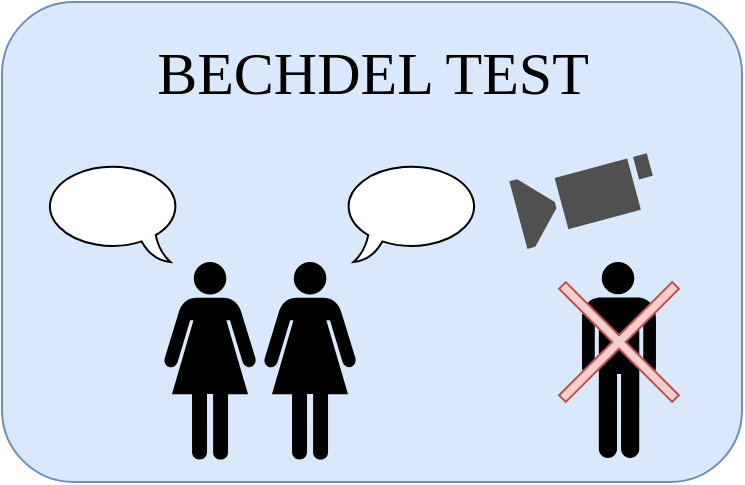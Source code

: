 <mxfile>
    <diagram id="zO2f4YAmhJXQYq2VpmIL" name="Page-1">
        <mxGraphModel dx="529" dy="668" grid="1" gridSize="10" guides="1" tooltips="1" connect="1" arrows="1" fold="1" page="1" pageScale="1" pageWidth="827" pageHeight="1169" math="0" shadow="0">
            <root>
                <mxCell id="0"/>
                <mxCell id="1" parent="0"/>
                <mxCell id="12" value="" style="rounded=1;whiteSpace=wrap;html=1;fillColor=#dae8fc;strokeColor=#6c8ebf;" vertex="1" parent="1">
                    <mxGeometry x="50" y="130" width="370" height="240" as="geometry"/>
                </mxCell>
                <mxCell id="4" value="" style="shape=mxgraph.signs.people.woman_1;html=1;pointerEvents=1;fillColor=#000000;strokeColor=none;verticalLabelPosition=bottom;verticalAlign=top;align=center;" vertex="1" parent="1">
                    <mxGeometry x="130" y="260" width="48" height="100" as="geometry"/>
                </mxCell>
                <mxCell id="5" value="" style="shape=mxgraph.signs.people.woman_1;html=1;pointerEvents=1;fillColor=#000000;strokeColor=none;verticalLabelPosition=bottom;verticalAlign=top;align=center;" vertex="1" parent="1">
                    <mxGeometry x="180" y="260" width="48" height="100" as="geometry"/>
                </mxCell>
                <mxCell id="8" value="" style="whiteSpace=wrap;html=1;shape=mxgraph.basic.oval_callout;flipV=0;flipH=1;" vertex="1" parent="1">
                    <mxGeometry x="70" y="210" width="70" height="50" as="geometry"/>
                </mxCell>
                <mxCell id="9" value="" style="whiteSpace=wrap;html=1;shape=mxgraph.basic.oval_callout;flipV=0;flipH=0;" vertex="1" parent="1">
                    <mxGeometry x="220" y="210" width="70" height="50" as="geometry"/>
                </mxCell>
                <mxCell id="10" value="" style="shape=mxgraph.signs.people.man_1;html=1;pointerEvents=1;fillColor=#000000;strokeColor=none;verticalLabelPosition=bottom;verticalAlign=top;align=center;" vertex="1" parent="1">
                    <mxGeometry x="340" y="260" width="37" height="98" as="geometry"/>
                </mxCell>
                <mxCell id="11" value="" style="shape=cross;whiteSpace=wrap;html=1;rotation=-45;size=0.059;fillColor=#f8cecc;strokeColor=#b85450;" vertex="1" parent="1">
                    <mxGeometry x="318.5" y="260" width="80" height="80" as="geometry"/>
                </mxCell>
                <mxCell id="13" value="&lt;font face=&quot;Verdana&quot; style=&quot;font-size: 30px;&quot;&gt;BECHDEL TEST&lt;/font&gt;" style="text;html=1;strokeColor=none;fillColor=none;align=center;verticalAlign=middle;whiteSpace=wrap;rounded=0;" vertex="1" parent="1">
                    <mxGeometry x="67.5" y="150" width="335" height="30" as="geometry"/>
                </mxCell>
                <mxCell id="14" value="" style="sketch=0;pointerEvents=1;shadow=0;dashed=0;html=1;strokeColor=none;fillColor=#505050;labelPosition=center;verticalLabelPosition=bottom;verticalAlign=top;outlineConnect=0;align=center;shape=mxgraph.office.devices.video_camera;fontFamily=Verdana;fontSize=30;flipH=1;rotation=-15;" vertex="1" parent="1">
                    <mxGeometry x="307" y="210" width="70" height="35" as="geometry"/>
                </mxCell>
            </root>
        </mxGraphModel>
    </diagram>
</mxfile>